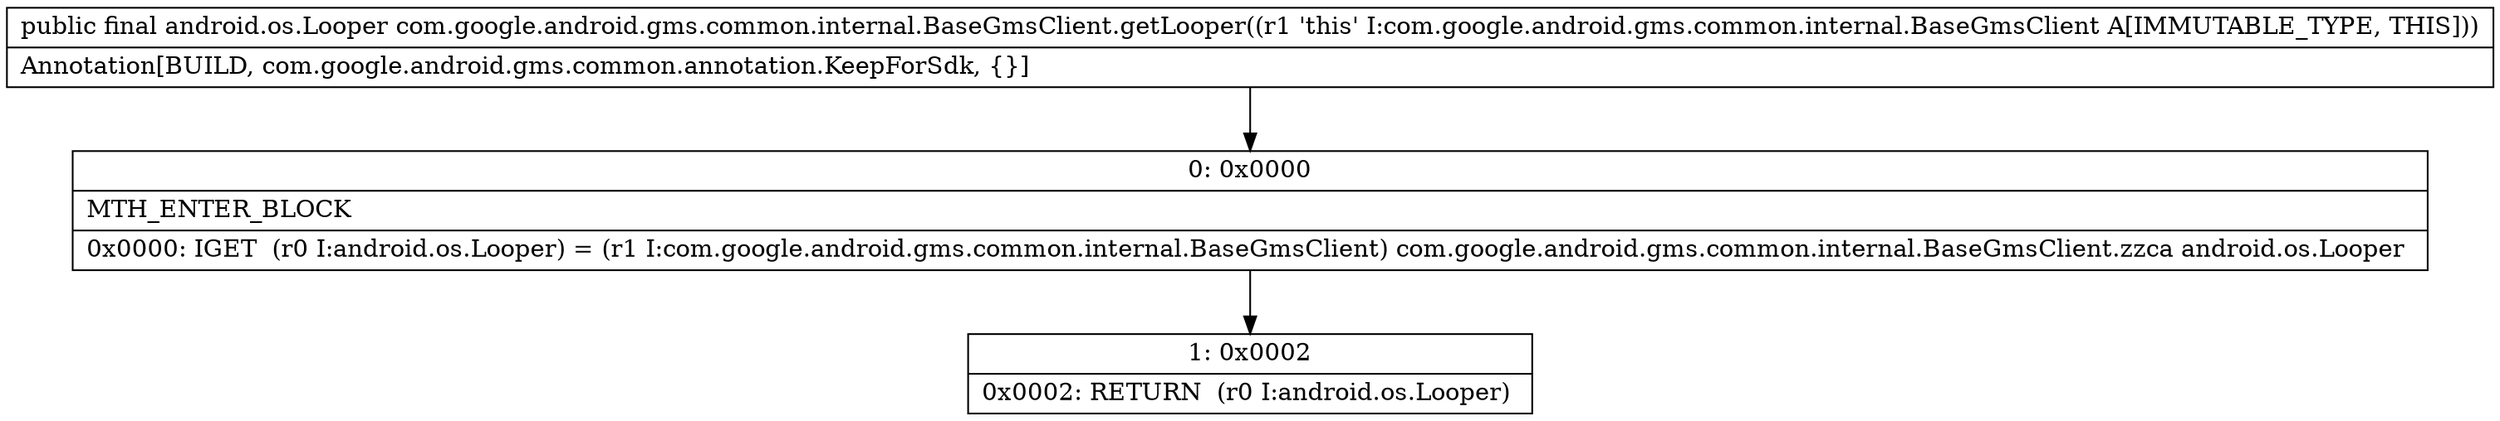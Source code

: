 digraph "CFG forcom.google.android.gms.common.internal.BaseGmsClient.getLooper()Landroid\/os\/Looper;" {
Node_0 [shape=record,label="{0\:\ 0x0000|MTH_ENTER_BLOCK\l|0x0000: IGET  (r0 I:android.os.Looper) = (r1 I:com.google.android.gms.common.internal.BaseGmsClient) com.google.android.gms.common.internal.BaseGmsClient.zzca android.os.Looper \l}"];
Node_1 [shape=record,label="{1\:\ 0x0002|0x0002: RETURN  (r0 I:android.os.Looper) \l}"];
MethodNode[shape=record,label="{public final android.os.Looper com.google.android.gms.common.internal.BaseGmsClient.getLooper((r1 'this' I:com.google.android.gms.common.internal.BaseGmsClient A[IMMUTABLE_TYPE, THIS]))  | Annotation[BUILD, com.google.android.gms.common.annotation.KeepForSdk, \{\}]\l}"];
MethodNode -> Node_0;
Node_0 -> Node_1;
}

